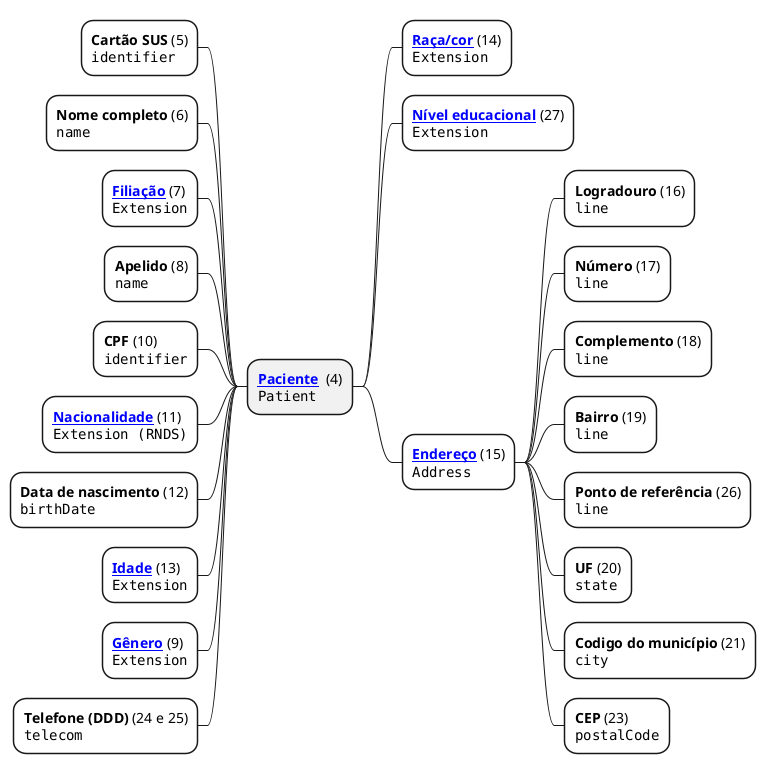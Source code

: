 @startmindmap paciente

+ **[[StructureDefinition-paciente.html Paciente]] ** (4)\n""Patient""
--[#White] **Cartão SUS** (5)\n""identifier""
--[#White] **Nome completo** (6)\n""name""
--[#White] **[[StructureDefinition-filiacao.html Filiação]]** (7)\n""Extension""
--[#White] **Apelido** (8)\n""name""
--[#White] **CPF** (10)\n""identifier""
--[#White] **[[https://simplifier.net/redenacionaldedadosemsaude/brnacionalidade Nacionalidade]]** (11)\n""Extension (RNDS)""
--[#White] **Data de nascimento** (12)\n""birthDate""
--[#White] **[[StructureDefinition-idade.html Idade]]** (13)\n""Extension""
--[#White] **[[StructureDefinition-extension-genero.html Gênero]]** (9)\n""Extension""
--[#White] **Telefone (DDD)** (24 e 25)\n""telecom""
++[#White] **[[StructureDefinition-raca-etnia.html Raça/cor]]** (14)\n""Extension""
++[#White] **[[StructureDefinition-nivel-educacional.html Nível educacional]]** (27)\n""Extension""
++[#White] **[[StructureDefinition-endereco.html Endereço]]** (15)\n""Address""
+++[#White] **Logradouro** (16)\n""line""
+++[#White] **Número** (17)\n""line""
+++[#White] **Complemento** (18)\n""line""
+++[#White] **Bairro** (19)\n""line""
+++[#White] **Ponto de referência** (26)\n""line""
+++[#White] **UF** (20)\n""state""
+++[#White] **Codigo do município** (21)\n""city""
+++[#White] **CEP** (23)\n""postalCode""


@enduml